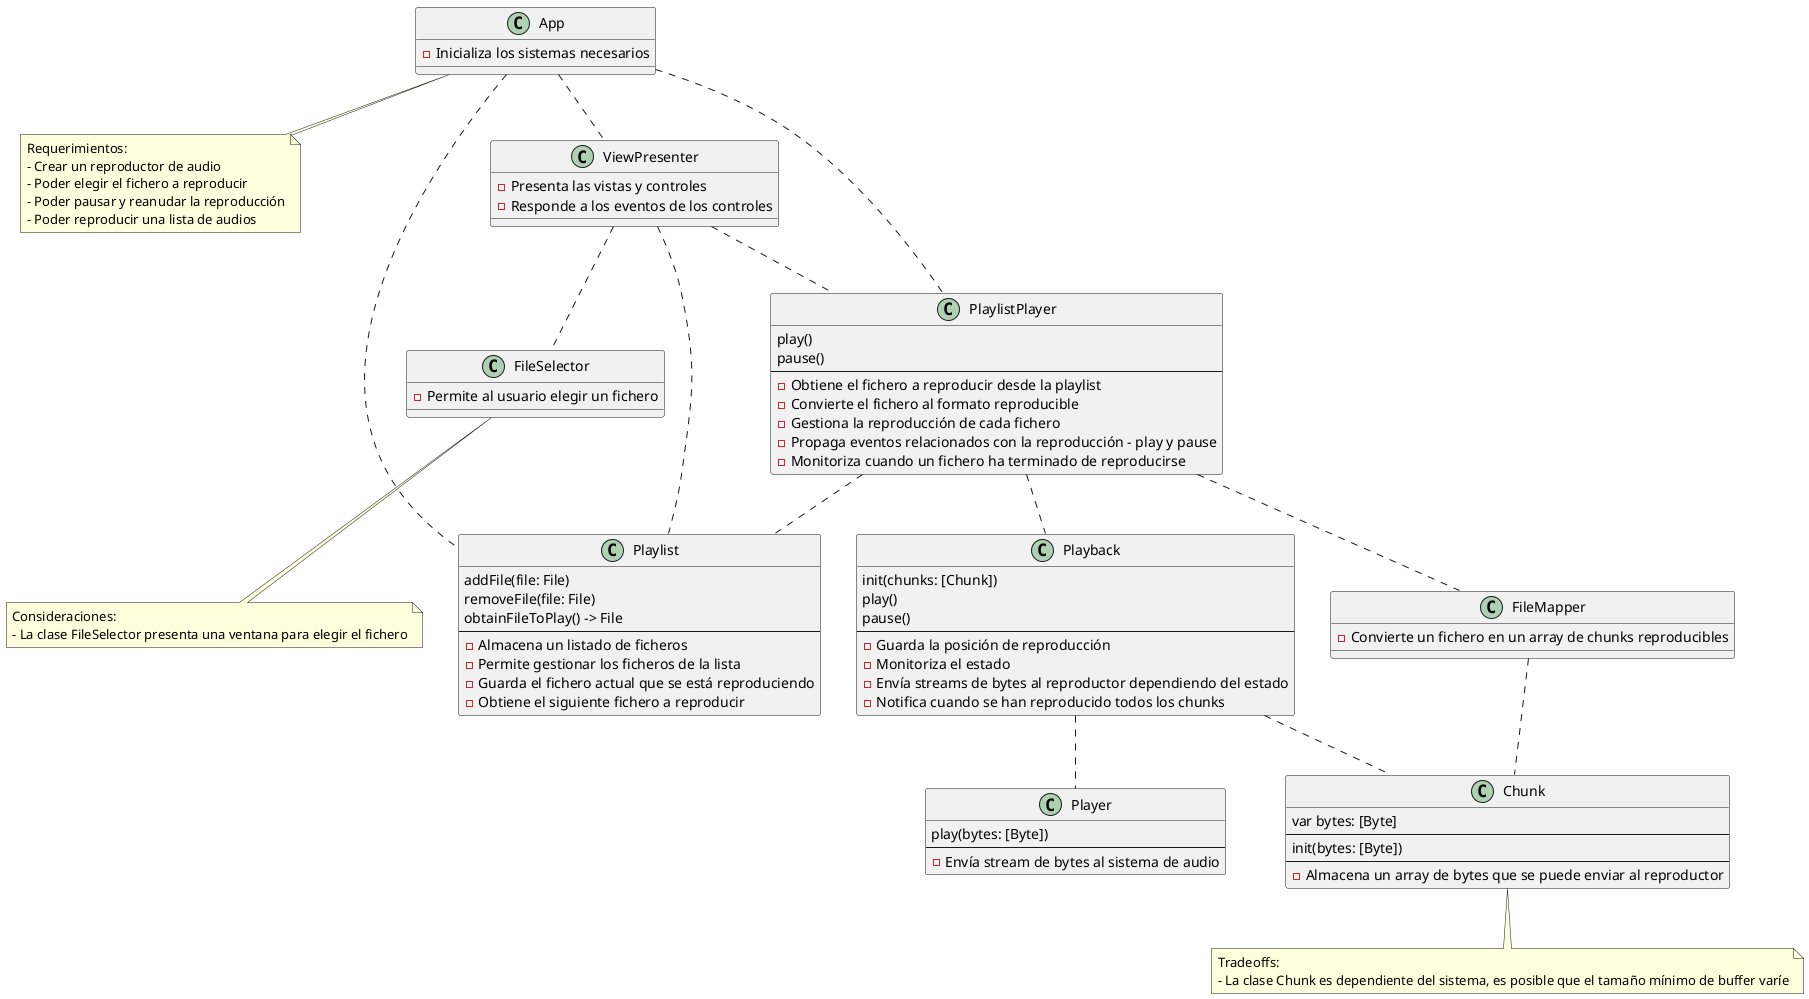 @startuml

note as Requerimientos
    Requerimientos: 
    - Crear un reproductor de audio
    - Poder elegir el fichero a reproducir
    - Poder pausar y reanudar la reproducción
    - Poder reproducir una lista de audios
end note 

note as Consideraciones
    Consideraciones:
    - La clase FileSelector presenta una ventana para elegir el fichero
end note

note as Tradeoffs
    Tradeoffs:
    - La clase Chunk es dependiente del sistema, es posible que el tamaño mínimo de buffer varíe
end note

class Player {
    play(bytes: [Byte])
    --
    - Envía stream de bytes al sistema de audio
}

class Playback {
    init(chunks: [Chunk])
    play()
    pause()
    --
    - Guarda la posición de reproducción
    - Monitoriza el estado
    - Envía streams de bytes al reproductor dependiendo del estado
    - Notifica cuando se han reproducido todos los chunks
}

class FileSelector {
    - Permite al usuario elegir un fichero
}

class FileMapper {
    - Convierte un fichero en un array de chunks reproducibles
}

class App {
    - Inicializa los sistemas necesarios
}

class Chunk {
    var bytes: [Byte]
    --
    init(bytes: [Byte])
    --
    - Almacena un array de bytes que se puede enviar al reproductor
}

class ViewPresenter {
    - Presenta las vistas y controles
    - Responde a los eventos de los controles
}

class Playlist {
    addFile(file: File)
    removeFile(file: File)
    obtainFileToPlay() -> File
    --
    - Almacena un listado de ficheros
    - Permite gestionar los ficheros de la lista
    - Guarda el fichero actual que se está reproduciendo
    - Obtiene el siguiente fichero a reproducir
}

class PlaylistPlayer {
    play()
    pause()
    --
    - Obtiene el fichero a reproducir desde la playlist
    - Convierte el fichero al formato reproducible
    - Gestiona la reproducción de cada fichero
    - Propaga eventos relacionados con la reproducción - play y pause
    - Monitoriza cuando un fichero ha terminado de reproducirse
}

App .. ViewPresenter
App .. Playlist
App .. PlaylistPlayer
Playback .. Player
Playback .. Chunk
FileMapper .. Chunk
ViewPresenter .. Playlist
ViewPresenter .. FileSelector
ViewPresenter .. PlaylistPlayer
PlaylistPlayer .. Playlist
PlaylistPlayer .. FileMapper
PlaylistPlayer .. Playback

App .. Requerimientos
FileSelector .. Consideraciones
Chunk .. Tradeoffs

@enduml